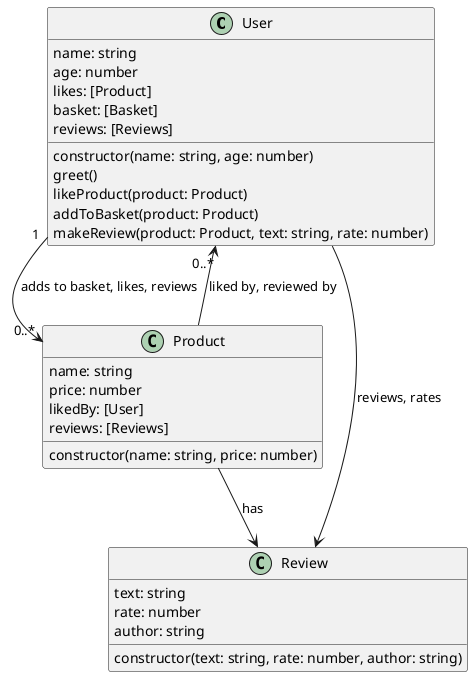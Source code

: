 @startuml Joy Toys Class Diagram
class User {
  name: string 
  age: number
  likes: [Product]
  basket: [Basket]
  reviews: [Reviews]

  constructor(name: string, age: number)
  greet()
  likeProduct(product: Product)
  addToBasket(product: Product)
  makeReview(product: Product, text: string, rate: number)
}

class Product {
  name: string
  price: number
  likedBy: [User]
  reviews: [Reviews]

  constructor(name: string, price: number)
}

class Review {
  text: string
  rate: number
  author: string

  constructor(text: string, rate: number, author: string)
}

User "1"  --> "0..*"  Product : adds to basket, likes, reviews
Product --> "0..*" User : liked by, reviewed by
User --> Review : reviews, rates
Product --> Review : has


@enduml

